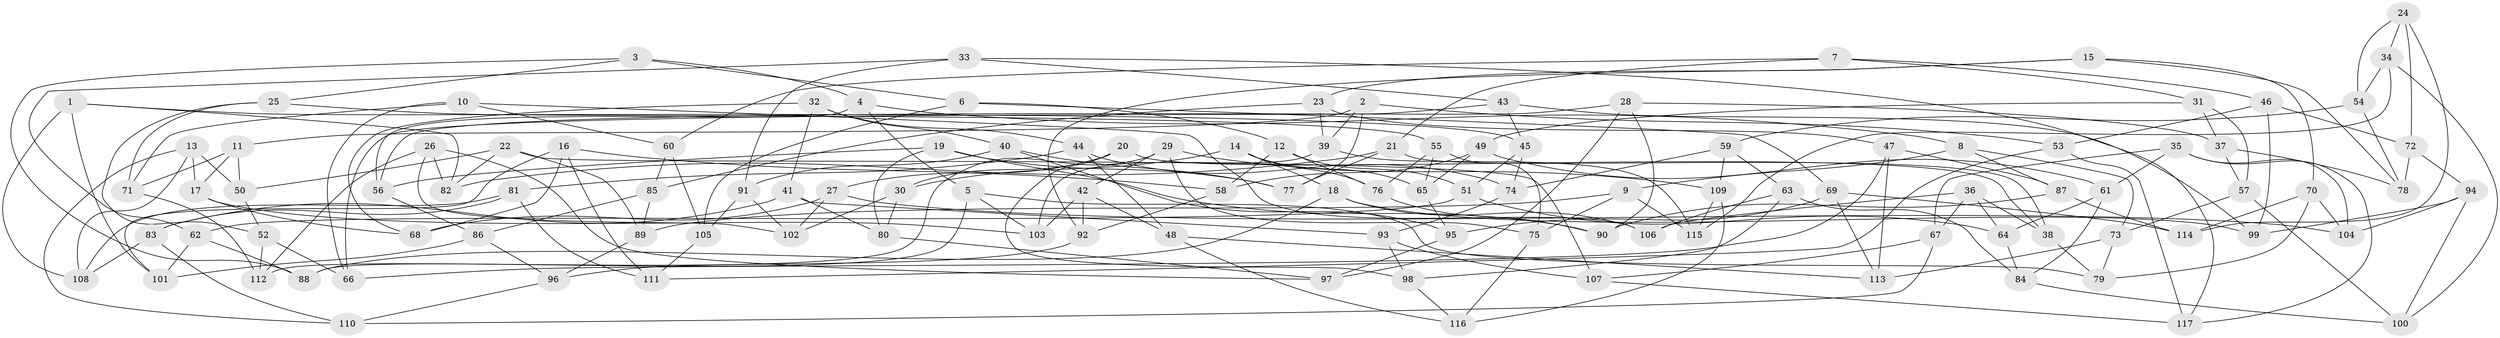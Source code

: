 // Generated by graph-tools (version 1.1) at 2025/11/02/27/25 16:11:47]
// undirected, 117 vertices, 234 edges
graph export_dot {
graph [start="1"]
  node [color=gray90,style=filled];
  1;
  2;
  3;
  4;
  5;
  6;
  7;
  8;
  9;
  10;
  11;
  12;
  13;
  14;
  15;
  16;
  17;
  18;
  19;
  20;
  21;
  22;
  23;
  24;
  25;
  26;
  27;
  28;
  29;
  30;
  31;
  32;
  33;
  34;
  35;
  36;
  37;
  38;
  39;
  40;
  41;
  42;
  43;
  44;
  45;
  46;
  47;
  48;
  49;
  50;
  51;
  52;
  53;
  54;
  55;
  56;
  57;
  58;
  59;
  60;
  61;
  62;
  63;
  64;
  65;
  66;
  67;
  68;
  69;
  70;
  71;
  72;
  73;
  74;
  75;
  76;
  77;
  78;
  79;
  80;
  81;
  82;
  83;
  84;
  85;
  86;
  87;
  88;
  89;
  90;
  91;
  92;
  93;
  94;
  95;
  96;
  97;
  98;
  99;
  100;
  101;
  102;
  103;
  104;
  105;
  106;
  107;
  108;
  109;
  110;
  111;
  112;
  113;
  114;
  115;
  116;
  117;
  1 -- 101;
  1 -- 82;
  1 -- 108;
  1 -- 45;
  2 -- 11;
  2 -- 53;
  2 -- 39;
  2 -- 77;
  3 -- 6;
  3 -- 4;
  3 -- 25;
  3 -- 88;
  4 -- 5;
  4 -- 56;
  4 -- 8;
  5 -- 88;
  5 -- 79;
  5 -- 103;
  6 -- 69;
  6 -- 12;
  6 -- 105;
  7 -- 60;
  7 -- 31;
  7 -- 21;
  7 -- 46;
  8 -- 73;
  8 -- 87;
  8 -- 9;
  9 -- 75;
  9 -- 89;
  9 -- 115;
  10 -- 66;
  10 -- 71;
  10 -- 106;
  10 -- 60;
  11 -- 50;
  11 -- 71;
  11 -- 17;
  12 -- 58;
  12 -- 51;
  12 -- 76;
  13 -- 108;
  13 -- 17;
  13 -- 50;
  13 -- 110;
  14 -- 18;
  14 -- 76;
  14 -- 30;
  14 -- 65;
  15 -- 78;
  15 -- 23;
  15 -- 70;
  15 -- 92;
  16 -- 111;
  16 -- 101;
  16 -- 58;
  16 -- 68;
  17 -- 103;
  17 -- 68;
  18 -- 106;
  18 -- 88;
  18 -- 99;
  19 -- 80;
  19 -- 56;
  19 -- 77;
  19 -- 90;
  20 -- 30;
  20 -- 98;
  20 -- 27;
  20 -- 38;
  21 -- 77;
  21 -- 38;
  21 -- 82;
  22 -- 50;
  22 -- 107;
  22 -- 82;
  22 -- 89;
  23 -- 39;
  23 -- 47;
  23 -- 85;
  24 -- 114;
  24 -- 34;
  24 -- 72;
  24 -- 54;
  25 -- 55;
  25 -- 71;
  25 -- 52;
  26 -- 102;
  26 -- 112;
  26 -- 82;
  26 -- 97;
  27 -- 68;
  27 -- 102;
  27 -- 104;
  28 -- 37;
  28 -- 90;
  28 -- 97;
  28 -- 56;
  29 -- 42;
  29 -- 75;
  29 -- 109;
  29 -- 112;
  30 -- 80;
  30 -- 102;
  31 -- 57;
  31 -- 37;
  31 -- 49;
  32 -- 41;
  32 -- 40;
  32 -- 44;
  32 -- 68;
  33 -- 62;
  33 -- 43;
  33 -- 117;
  33 -- 91;
  34 -- 100;
  34 -- 115;
  34 -- 54;
  35 -- 104;
  35 -- 117;
  35 -- 61;
  35 -- 67;
  36 -- 64;
  36 -- 106;
  36 -- 38;
  36 -- 67;
  37 -- 78;
  37 -- 57;
  38 -- 79;
  39 -- 103;
  39 -- 115;
  40 -- 95;
  40 -- 91;
  40 -- 77;
  41 -- 83;
  41 -- 93;
  41 -- 80;
  42 -- 103;
  42 -- 92;
  42 -- 48;
  43 -- 99;
  43 -- 66;
  43 -- 45;
  44 -- 74;
  44 -- 81;
  44 -- 48;
  45 -- 74;
  45 -- 51;
  46 -- 72;
  46 -- 53;
  46 -- 99;
  47 -- 87;
  47 -- 113;
  47 -- 66;
  48 -- 116;
  48 -- 113;
  49 -- 61;
  49 -- 58;
  49 -- 65;
  50 -- 52;
  51 -- 64;
  51 -- 62;
  52 -- 66;
  52 -- 112;
  53 -- 111;
  53 -- 117;
  54 -- 59;
  54 -- 78;
  55 -- 75;
  55 -- 76;
  55 -- 65;
  56 -- 86;
  57 -- 73;
  57 -- 100;
  58 -- 92;
  59 -- 109;
  59 -- 63;
  59 -- 74;
  60 -- 85;
  60 -- 105;
  61 -- 64;
  61 -- 84;
  62 -- 101;
  62 -- 88;
  63 -- 84;
  63 -- 98;
  63 -- 106;
  64 -- 84;
  65 -- 95;
  67 -- 110;
  67 -- 107;
  69 -- 114;
  69 -- 113;
  69 -- 95;
  70 -- 79;
  70 -- 114;
  70 -- 104;
  71 -- 112;
  72 -- 78;
  72 -- 94;
  73 -- 79;
  73 -- 113;
  74 -- 93;
  75 -- 116;
  76 -- 90;
  80 -- 97;
  81 -- 111;
  81 -- 83;
  81 -- 108;
  83 -- 110;
  83 -- 108;
  84 -- 100;
  85 -- 86;
  85 -- 89;
  86 -- 101;
  86 -- 96;
  87 -- 90;
  87 -- 114;
  89 -- 96;
  91 -- 102;
  91 -- 105;
  92 -- 96;
  93 -- 98;
  93 -- 107;
  94 -- 100;
  94 -- 104;
  94 -- 99;
  95 -- 97;
  96 -- 110;
  98 -- 116;
  105 -- 111;
  107 -- 117;
  109 -- 115;
  109 -- 116;
}
